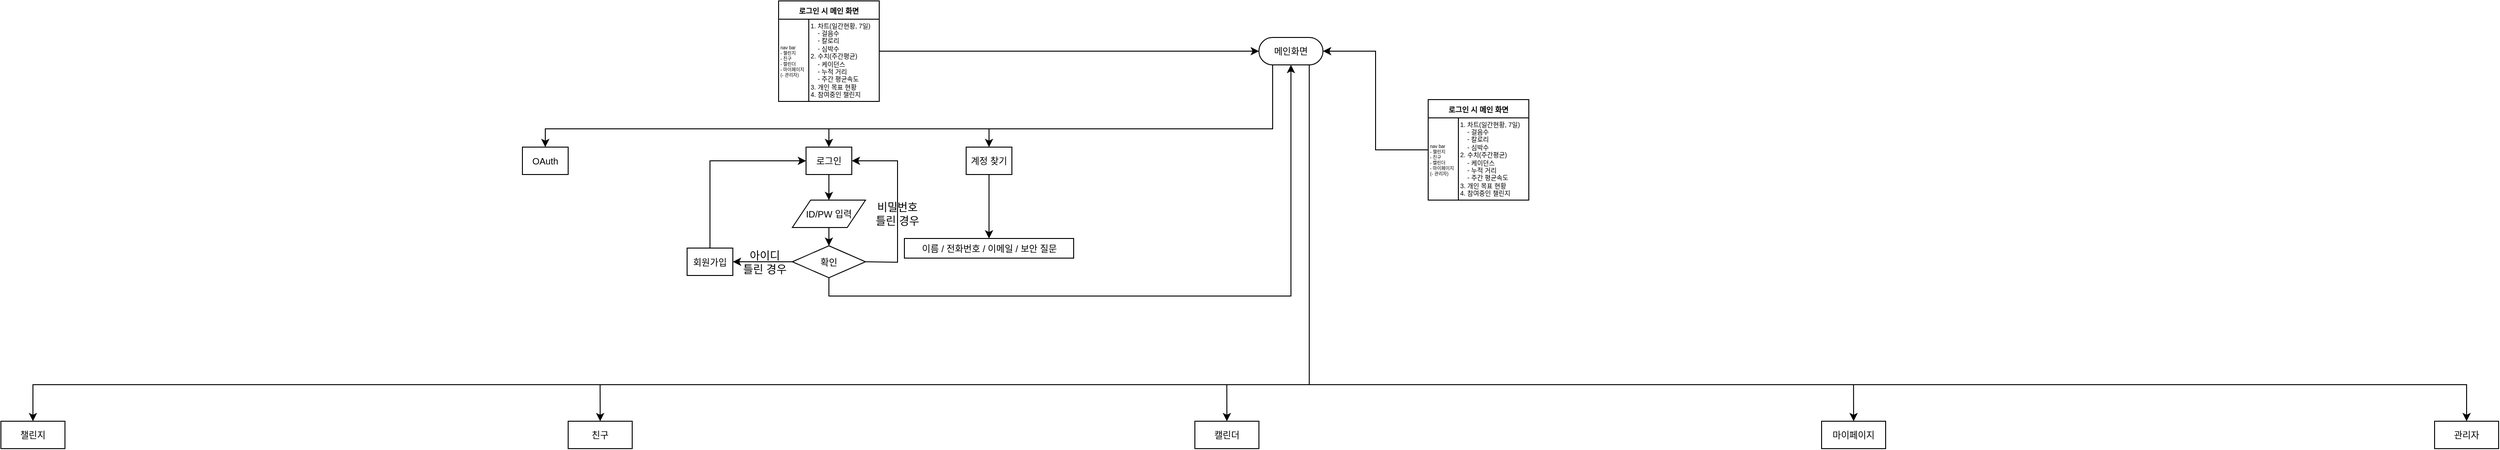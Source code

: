 <mxfile version="24.8.4">
  <diagram id="C5RBs43oDa-KdzZeNtuy" name="Page-1">
    <mxGraphModel dx="2206" dy="1200" grid="1" gridSize="10" guides="1" tooltips="1" connect="1" arrows="1" fold="1" page="1" pageScale="1" pageWidth="3300" pageHeight="4681" math="0" shadow="0">
      <root>
        <mxCell id="WIyWlLk6GJQsqaUBKTNV-0" />
        <mxCell id="WIyWlLk6GJQsqaUBKTNV-1" parent="WIyWlLk6GJQsqaUBKTNV-0" />
        <mxCell id="nzZ4FxFaHw3Rwc8KyCAv-69" style="edgeStyle=orthogonalEdgeStyle;rounded=0;orthogonalLoop=1;jettySize=auto;html=1;exitX=0.5;exitY=0.5;exitDx=0;exitDy=15;exitPerimeter=0;entryX=0.5;entryY=0;entryDx=0;entryDy=0;" edge="1" parent="WIyWlLk6GJQsqaUBKTNV-1" source="nzZ4FxFaHw3Rwc8KyCAv-1" target="nzZ4FxFaHw3Rwc8KyCAv-63">
          <mxGeometry relative="1" as="geometry">
            <Array as="points">
              <mxPoint x="1700" y="90" />
              <mxPoint x="1700" y="160" />
              <mxPoint x="905" y="160" />
            </Array>
          </mxGeometry>
        </mxCell>
        <mxCell id="nzZ4FxFaHw3Rwc8KyCAv-70" style="edgeStyle=orthogonalEdgeStyle;rounded=0;orthogonalLoop=1;jettySize=auto;html=1;entryX=0.5;entryY=0;entryDx=0;entryDy=0;" edge="1" parent="WIyWlLk6GJQsqaUBKTNV-1" source="nzZ4FxFaHw3Rwc8KyCAv-1" target="nzZ4FxFaHw3Rwc8KyCAv-7">
          <mxGeometry relative="1" as="geometry">
            <Array as="points">
              <mxPoint x="1700" y="160" />
              <mxPoint x="1215" y="160" />
            </Array>
          </mxGeometry>
        </mxCell>
        <mxCell id="nzZ4FxFaHw3Rwc8KyCAv-71" style="edgeStyle=orthogonalEdgeStyle;rounded=0;orthogonalLoop=1;jettySize=auto;html=1;entryX=0.5;entryY=0;entryDx=0;entryDy=0;" edge="1" parent="WIyWlLk6GJQsqaUBKTNV-1" source="nzZ4FxFaHw3Rwc8KyCAv-1" target="nzZ4FxFaHw3Rwc8KyCAv-65">
          <mxGeometry relative="1" as="geometry">
            <Array as="points">
              <mxPoint x="1700" y="160" />
              <mxPoint x="1390" y="160" />
            </Array>
          </mxGeometry>
        </mxCell>
        <mxCell id="nzZ4FxFaHw3Rwc8KyCAv-1" value="&lt;span style=&quot;font-size: 10px;&quot;&gt;메인화면&lt;/span&gt;" style="html=1;dashed=0;whiteSpace=wrap;shape=mxgraph.dfd.start" vertex="1" parent="WIyWlLk6GJQsqaUBKTNV-1">
          <mxGeometry x="1685" y="60" width="70" height="30" as="geometry" />
        </mxCell>
        <mxCell id="nzZ4FxFaHw3Rwc8KyCAv-51" style="edgeStyle=orthogonalEdgeStyle;rounded=0;orthogonalLoop=1;jettySize=auto;html=1;exitX=0.5;exitY=0;exitDx=0;exitDy=0;entryX=0;entryY=0.5;entryDx=0;entryDy=0;" edge="1" parent="WIyWlLk6GJQsqaUBKTNV-1" source="nzZ4FxFaHw3Rwc8KyCAv-6" target="nzZ4FxFaHw3Rwc8KyCAv-7">
          <mxGeometry relative="1" as="geometry" />
        </mxCell>
        <mxCell id="nzZ4FxFaHw3Rwc8KyCAv-6" value="&lt;font size=&quot;1&quot;&gt;회원가입&lt;/font&gt;" style="rounded=0;whiteSpace=wrap;html=1;" vertex="1" parent="WIyWlLk6GJQsqaUBKTNV-1">
          <mxGeometry x="1060" y="290.5" width="50" height="30" as="geometry" />
        </mxCell>
        <mxCell id="nzZ4FxFaHw3Rwc8KyCAv-13" value="" style="edgeStyle=orthogonalEdgeStyle;rounded=0;orthogonalLoop=1;jettySize=auto;html=1;" edge="1" parent="WIyWlLk6GJQsqaUBKTNV-1" source="nzZ4FxFaHw3Rwc8KyCAv-7" target="nzZ4FxFaHw3Rwc8KyCAv-12">
          <mxGeometry relative="1" as="geometry" />
        </mxCell>
        <mxCell id="nzZ4FxFaHw3Rwc8KyCAv-7" value="&lt;font size=&quot;1&quot;&gt;로그인&lt;/font&gt;" style="rounded=0;whiteSpace=wrap;html=1;" vertex="1" parent="WIyWlLk6GJQsqaUBKTNV-1">
          <mxGeometry x="1190" y="180" width="50" height="30" as="geometry" />
        </mxCell>
        <mxCell id="nzZ4FxFaHw3Rwc8KyCAv-17" value="" style="edgeStyle=orthogonalEdgeStyle;rounded=0;orthogonalLoop=1;jettySize=auto;html=1;" edge="1" parent="WIyWlLk6GJQsqaUBKTNV-1" source="nzZ4FxFaHw3Rwc8KyCAv-12" target="nzZ4FxFaHw3Rwc8KyCAv-16">
          <mxGeometry relative="1" as="geometry" />
        </mxCell>
        <mxCell id="nzZ4FxFaHw3Rwc8KyCAv-12" value="&lt;font size=&quot;1&quot;&gt;ID/PW 입력&lt;/font&gt;" style="shape=parallelogram;perimeter=parallelogramPerimeter;whiteSpace=wrap;html=1;fixedSize=1;" vertex="1" parent="WIyWlLk6GJQsqaUBKTNV-1">
          <mxGeometry x="1175" y="238" width="80" height="30" as="geometry" />
        </mxCell>
        <mxCell id="nzZ4FxFaHw3Rwc8KyCAv-14" value="" style="endArrow=classic;html=1;rounded=0;entryX=1;entryY=0.5;entryDx=0;entryDy=0;exitX=1;exitY=0.5;exitDx=0;exitDy=0;" edge="1" parent="WIyWlLk6GJQsqaUBKTNV-1" source="nzZ4FxFaHw3Rwc8KyCAv-16" target="nzZ4FxFaHw3Rwc8KyCAv-7">
          <mxGeometry width="50" height="50" relative="1" as="geometry">
            <mxPoint x="1754" y="189" as="sourcePoint" />
            <mxPoint x="1724" y="188" as="targetPoint" />
            <Array as="points">
              <mxPoint x="1290" y="306" />
              <mxPoint x="1290" y="195" />
            </Array>
          </mxGeometry>
        </mxCell>
        <mxCell id="nzZ4FxFaHw3Rwc8KyCAv-15" value="비밀번호&lt;div&gt;틀린 경우&lt;/div&gt;" style="text;html=1;align=center;verticalAlign=middle;whiteSpace=wrap;rounded=0;" vertex="1" parent="WIyWlLk6GJQsqaUBKTNV-1">
          <mxGeometry x="1260" y="238" width="60" height="30" as="geometry" />
        </mxCell>
        <mxCell id="nzZ4FxFaHw3Rwc8KyCAv-50" style="edgeStyle=orthogonalEdgeStyle;rounded=0;orthogonalLoop=1;jettySize=auto;html=1;exitX=0;exitY=0.5;exitDx=0;exitDy=0;entryX=1;entryY=0.5;entryDx=0;entryDy=0;" edge="1" parent="WIyWlLk6GJQsqaUBKTNV-1" source="nzZ4FxFaHw3Rwc8KyCAv-16" target="nzZ4FxFaHw3Rwc8KyCAv-6">
          <mxGeometry relative="1" as="geometry" />
        </mxCell>
        <mxCell id="nzZ4FxFaHw3Rwc8KyCAv-56" style="edgeStyle=orthogonalEdgeStyle;rounded=0;orthogonalLoop=1;jettySize=auto;html=1;exitX=0.5;exitY=1;exitDx=0;exitDy=0;entryX=0.5;entryY=0.5;entryDx=0;entryDy=15;entryPerimeter=0;" edge="1" parent="WIyWlLk6GJQsqaUBKTNV-1" source="nzZ4FxFaHw3Rwc8KyCAv-16" target="nzZ4FxFaHw3Rwc8KyCAv-1">
          <mxGeometry relative="1" as="geometry">
            <mxPoint x="1720" y="92" as="targetPoint" />
            <Array as="points">
              <mxPoint x="1215" y="343" />
              <mxPoint x="1720" y="343" />
            </Array>
          </mxGeometry>
        </mxCell>
        <mxCell id="nzZ4FxFaHw3Rwc8KyCAv-16" value="&lt;font size=&quot;1&quot;&gt;확인&lt;/font&gt;" style="rhombus;whiteSpace=wrap;html=1;" vertex="1" parent="WIyWlLk6GJQsqaUBKTNV-1">
          <mxGeometry x="1175" y="288" width="80" height="35" as="geometry" />
        </mxCell>
        <mxCell id="nzZ4FxFaHw3Rwc8KyCAv-19" value="아이디&lt;div&gt;틀린 경우&lt;/div&gt;" style="text;html=1;align=center;verticalAlign=middle;whiteSpace=wrap;rounded=0;" vertex="1" parent="WIyWlLk6GJQsqaUBKTNV-1">
          <mxGeometry x="1115" y="290.5" width="60" height="30" as="geometry" />
        </mxCell>
        <mxCell id="nzZ4FxFaHw3Rwc8KyCAv-26" value="" style="edgeStyle=orthogonalEdgeStyle;rounded=0;orthogonalLoop=1;jettySize=auto;html=1;entryX=1;entryY=0.5;entryDx=0;entryDy=0;entryPerimeter=0;" edge="1" parent="WIyWlLk6GJQsqaUBKTNV-1" source="nzZ4FxFaHw3Rwc8KyCAv-22" target="nzZ4FxFaHw3Rwc8KyCAv-1">
          <mxGeometry relative="1" as="geometry" />
        </mxCell>
        <mxCell id="nzZ4FxFaHw3Rwc8KyCAv-22" value="&lt;font style=&quot;font-size: 8px;&quot;&gt;로그인 시 메인 화면&lt;/font&gt;" style="swimlane;whiteSpace=wrap;html=1;startSize=20;" vertex="1" parent="WIyWlLk6GJQsqaUBKTNV-1">
          <mxGeometry x="1870" y="128" width="110" height="110" as="geometry" />
        </mxCell>
        <mxCell id="nzZ4FxFaHw3Rwc8KyCAv-23" value="&lt;font style=&quot;font-size: 7px;&quot;&gt;1. 차트(일간현황, 7일)&lt;/font&gt;&lt;div style=&quot;font-size: 7px;&quot;&gt;&lt;font style=&quot;font-size: 7px;&quot;&gt;&amp;nbsp; &amp;nbsp; - 걸음수&lt;/font&gt;&lt;/div&gt;&lt;div style=&quot;font-size: 7px;&quot;&gt;&lt;font style=&quot;font-size: 7px;&quot;&gt;&amp;nbsp; &amp;nbsp; - 칼로리&lt;/font&gt;&lt;/div&gt;&lt;div style=&quot;font-size: 7px;&quot;&gt;&lt;font style=&quot;font-size: 7px;&quot;&gt;&amp;nbsp; &amp;nbsp; - 심박수&lt;/font&gt;&lt;/div&gt;&lt;div style=&quot;font-size: 7px;&quot;&gt;&lt;font style=&quot;font-size: 7px;&quot;&gt;2. 수치(주간평균)&lt;/font&gt;&lt;/div&gt;&lt;div style=&quot;font-size: 7px;&quot;&gt;&lt;font style=&quot;font-size: 7px;&quot;&gt;&amp;nbsp; &amp;nbsp; - 케이던스&lt;/font&gt;&lt;/div&gt;&lt;div style=&quot;font-size: 7px;&quot;&gt;&lt;font style=&quot;font-size: 7px;&quot;&gt;&amp;nbsp; &amp;nbsp; - 누적 거리&lt;/font&gt;&lt;/div&gt;&lt;div style=&quot;font-size: 7px;&quot;&gt;&lt;font style=&quot;font-size: 7px;&quot;&gt;&amp;nbsp; &amp;nbsp; - 주간 평균속도&lt;/font&gt;&lt;/div&gt;&lt;div style=&quot;font-size: 7px;&quot;&gt;&lt;font style=&quot;font-size: 7px;&quot;&gt;3. 개인 목표 현황&lt;/font&gt;&lt;/div&gt;&lt;div style=&quot;font-size: 7px;&quot;&gt;&lt;font style=&quot;font-size: 7px;&quot;&gt;4. 참여중인 챌린지&lt;/font&gt;&lt;/div&gt;" style="text;html=1;align=left;verticalAlign=middle;whiteSpace=wrap;rounded=0;fontSize=7;" vertex="1" parent="nzZ4FxFaHw3Rwc8KyCAv-22">
          <mxGeometry x="33" y="23.5" width="80" height="82.5" as="geometry" />
        </mxCell>
        <mxCell id="nzZ4FxFaHw3Rwc8KyCAv-27" value="" style="endArrow=none;html=1;rounded=0;" edge="1" parent="nzZ4FxFaHw3Rwc8KyCAv-22">
          <mxGeometry width="50" height="50" relative="1" as="geometry">
            <mxPoint x="33" y="110" as="sourcePoint" />
            <mxPoint x="33" y="20" as="targetPoint" />
          </mxGeometry>
        </mxCell>
        <mxCell id="nzZ4FxFaHw3Rwc8KyCAv-28" value="nav bar&lt;div style=&quot;font-size: 5px;&quot;&gt;- 챌린지&lt;/div&gt;&lt;div style=&quot;font-size: 5px;&quot;&gt;- 친구&lt;/div&gt;&lt;div style=&quot;font-size: 5px;&quot;&gt;- 캘린더&lt;/div&gt;&lt;div style=&quot;font-size: 5px;&quot;&gt;- 마이페이지&lt;/div&gt;&lt;div style=&quot;font-size: 5px;&quot;&gt;(- 관리자)&lt;/div&gt;" style="text;html=1;align=left;verticalAlign=middle;whiteSpace=wrap;rounded=0;fontSize=5;" vertex="1" parent="nzZ4FxFaHw3Rwc8KyCAv-22">
          <mxGeometry y="49.75" width="47" height="30" as="geometry" />
        </mxCell>
        <mxCell id="nzZ4FxFaHw3Rwc8KyCAv-43" value="" style="endArrow=classic;html=1;rounded=0;entryX=0.5;entryY=0;entryDx=0;entryDy=0;" edge="1" parent="WIyWlLk6GJQsqaUBKTNV-1" target="nzZ4FxFaHw3Rwc8KyCAv-77">
          <mxGeometry width="50" height="50" relative="1" as="geometry">
            <mxPoint x="964.9" y="440" as="sourcePoint" />
            <mxPoint x="964.9" y="467" as="targetPoint" />
          </mxGeometry>
        </mxCell>
        <mxCell id="nzZ4FxFaHw3Rwc8KyCAv-44" value="" style="endArrow=classic;html=1;rounded=0;entryX=0.5;entryY=0;entryDx=0;entryDy=0;" edge="1" parent="WIyWlLk6GJQsqaUBKTNV-1" target="nzZ4FxFaHw3Rwc8KyCAv-78">
          <mxGeometry width="50" height="50" relative="1" as="geometry">
            <mxPoint x="1649.9" y="440" as="sourcePoint" />
            <mxPoint x="1649.9" y="467" as="targetPoint" />
          </mxGeometry>
        </mxCell>
        <mxCell id="nzZ4FxFaHw3Rwc8KyCAv-45" value="" style="endArrow=classic;html=1;rounded=0;entryX=0.5;entryY=0;entryDx=0;entryDy=0;" edge="1" parent="WIyWlLk6GJQsqaUBKTNV-1" target="nzZ4FxFaHw3Rwc8KyCAv-79">
          <mxGeometry width="50" height="50" relative="1" as="geometry">
            <mxPoint x="2334.9" y="440" as="sourcePoint" />
            <mxPoint x="2334.9" y="467" as="targetPoint" />
          </mxGeometry>
        </mxCell>
        <mxCell id="nzZ4FxFaHw3Rwc8KyCAv-52" value="&lt;font style=&quot;font-size: 8px;&quot;&gt;로그인 시 메인 화면&lt;/font&gt;" style="swimlane;whiteSpace=wrap;html=1;startSize=20;" vertex="1" parent="WIyWlLk6GJQsqaUBKTNV-1">
          <mxGeometry x="1160" y="20" width="110" height="110" as="geometry" />
        </mxCell>
        <mxCell id="nzZ4FxFaHw3Rwc8KyCAv-53" value="&lt;font style=&quot;font-size: 7px;&quot;&gt;1. 차트(일간현황, 7일)&lt;/font&gt;&lt;div style=&quot;font-size: 7px;&quot;&gt;&lt;font style=&quot;font-size: 7px;&quot;&gt;&amp;nbsp; &amp;nbsp; - 걸음수&lt;/font&gt;&lt;/div&gt;&lt;div style=&quot;font-size: 7px;&quot;&gt;&lt;font style=&quot;font-size: 7px;&quot;&gt;&amp;nbsp; &amp;nbsp; - 칼로리&lt;/font&gt;&lt;/div&gt;&lt;div style=&quot;font-size: 7px;&quot;&gt;&lt;font style=&quot;font-size: 7px;&quot;&gt;&amp;nbsp; &amp;nbsp; - 심박수&lt;/font&gt;&lt;/div&gt;&lt;div style=&quot;font-size: 7px;&quot;&gt;&lt;font style=&quot;font-size: 7px;&quot;&gt;2. 수치(주간평균)&lt;/font&gt;&lt;/div&gt;&lt;div style=&quot;font-size: 7px;&quot;&gt;&lt;font style=&quot;font-size: 7px;&quot;&gt;&amp;nbsp; &amp;nbsp; - 케이던스&lt;/font&gt;&lt;/div&gt;&lt;div style=&quot;font-size: 7px;&quot;&gt;&lt;font style=&quot;font-size: 7px;&quot;&gt;&amp;nbsp; &amp;nbsp; - 누적 거리&lt;/font&gt;&lt;/div&gt;&lt;div style=&quot;font-size: 7px;&quot;&gt;&lt;font style=&quot;font-size: 7px;&quot;&gt;&amp;nbsp; &amp;nbsp; - 주간 평균속도&lt;/font&gt;&lt;/div&gt;&lt;div style=&quot;font-size: 7px;&quot;&gt;&lt;font style=&quot;font-size: 7px;&quot;&gt;3. 개인 목표 현황&lt;/font&gt;&lt;/div&gt;&lt;div style=&quot;font-size: 7px;&quot;&gt;&lt;font style=&quot;font-size: 7px;&quot;&gt;4. 참여중인 챌린지&lt;/font&gt;&lt;/div&gt;" style="text;html=1;align=left;verticalAlign=middle;whiteSpace=wrap;rounded=0;fontSize=7;" vertex="1" parent="nzZ4FxFaHw3Rwc8KyCAv-52">
          <mxGeometry x="33" y="23.5" width="80" height="82.5" as="geometry" />
        </mxCell>
        <mxCell id="nzZ4FxFaHw3Rwc8KyCAv-54" value="" style="endArrow=none;html=1;rounded=0;" edge="1" parent="nzZ4FxFaHw3Rwc8KyCAv-52">
          <mxGeometry width="50" height="50" relative="1" as="geometry">
            <mxPoint x="33" y="110" as="sourcePoint" />
            <mxPoint x="33" y="20" as="targetPoint" />
          </mxGeometry>
        </mxCell>
        <mxCell id="nzZ4FxFaHw3Rwc8KyCAv-55" value="nav bar&lt;div style=&quot;font-size: 5px;&quot;&gt;- 챌린지&lt;/div&gt;&lt;div style=&quot;font-size: 5px;&quot;&gt;- 친구&lt;/div&gt;&lt;div style=&quot;font-size: 5px;&quot;&gt;- 캘린더&lt;/div&gt;&lt;div style=&quot;font-size: 5px;&quot;&gt;- 마이페이지&lt;/div&gt;&lt;div style=&quot;font-size: 5px;&quot;&gt;(- 관리자)&lt;/div&gt;" style="text;html=1;align=left;verticalAlign=middle;whiteSpace=wrap;rounded=0;fontSize=5;" vertex="1" parent="nzZ4FxFaHw3Rwc8KyCAv-52">
          <mxGeometry y="49.75" width="47" height="30" as="geometry" />
        </mxCell>
        <mxCell id="nzZ4FxFaHw3Rwc8KyCAv-61" style="edgeStyle=orthogonalEdgeStyle;rounded=0;orthogonalLoop=1;jettySize=auto;html=1;entryX=0;entryY=0.5;entryDx=0;entryDy=0;entryPerimeter=0;" edge="1" parent="WIyWlLk6GJQsqaUBKTNV-1" source="nzZ4FxFaHw3Rwc8KyCAv-52" target="nzZ4FxFaHw3Rwc8KyCAv-1">
          <mxGeometry relative="1" as="geometry" />
        </mxCell>
        <mxCell id="nzZ4FxFaHw3Rwc8KyCAv-63" value="&lt;font size=&quot;1&quot;&gt;OAuth&lt;/font&gt;" style="rounded=0;whiteSpace=wrap;html=1;" vertex="1" parent="WIyWlLk6GJQsqaUBKTNV-1">
          <mxGeometry x="880" y="180" width="50" height="30" as="geometry" />
        </mxCell>
        <mxCell id="nzZ4FxFaHw3Rwc8KyCAv-68" style="edgeStyle=orthogonalEdgeStyle;rounded=0;orthogonalLoop=1;jettySize=auto;html=1;exitX=0.5;exitY=1;exitDx=0;exitDy=0;entryX=0.5;entryY=0;entryDx=0;entryDy=0;" edge="1" parent="WIyWlLk6GJQsqaUBKTNV-1" source="nzZ4FxFaHw3Rwc8KyCAv-65" target="nzZ4FxFaHw3Rwc8KyCAv-66">
          <mxGeometry relative="1" as="geometry" />
        </mxCell>
        <mxCell id="nzZ4FxFaHw3Rwc8KyCAv-65" value="&lt;font size=&quot;1&quot;&gt;계정 찾기&lt;/font&gt;" style="rounded=0;whiteSpace=wrap;html=1;" vertex="1" parent="WIyWlLk6GJQsqaUBKTNV-1">
          <mxGeometry x="1365" y="180" width="50" height="30" as="geometry" />
        </mxCell>
        <mxCell id="nzZ4FxFaHw3Rwc8KyCAv-66" value="&lt;font size=&quot;1&quot;&gt;이름 / 전화번호 / 이메일 / 보안 질문&lt;/font&gt;" style="rounded=0;whiteSpace=wrap;html=1;" vertex="1" parent="WIyWlLk6GJQsqaUBKTNV-1">
          <mxGeometry x="1297.5" y="280" width="185" height="21.5" as="geometry" />
        </mxCell>
        <mxCell id="nzZ4FxFaHw3Rwc8KyCAv-72" style="edgeStyle=orthogonalEdgeStyle;rounded=0;orthogonalLoop=1;jettySize=auto;html=1;entryX=0.5;entryY=0.5;entryDx=0;entryDy=-15;entryPerimeter=0;" edge="1" parent="WIyWlLk6GJQsqaUBKTNV-1" source="nzZ4FxFaHw3Rwc8KyCAv-1">
          <mxGeometry relative="1" as="geometry">
            <mxPoint x="345" y="480" as="targetPoint" />
            <Array as="points">
              <mxPoint x="1740" y="440" />
              <mxPoint x="345" y="440" />
            </Array>
          </mxGeometry>
        </mxCell>
        <mxCell id="nzZ4FxFaHw3Rwc8KyCAv-73" style="edgeStyle=orthogonalEdgeStyle;rounded=0;orthogonalLoop=1;jettySize=auto;html=1;entryX=0.5;entryY=0;entryDx=0;entryDy=0;" edge="1" parent="WIyWlLk6GJQsqaUBKTNV-1" source="nzZ4FxFaHw3Rwc8KyCAv-1" target="nzZ4FxFaHw3Rwc8KyCAv-80">
          <mxGeometry relative="1" as="geometry">
            <mxPoint x="3005" y="467" as="targetPoint" />
            <Array as="points">
              <mxPoint x="1740" y="440" />
              <mxPoint x="3005" y="440" />
            </Array>
          </mxGeometry>
        </mxCell>
        <mxCell id="nzZ4FxFaHw3Rwc8KyCAv-76" value="챌린지" style="rounded=0;whiteSpace=wrap;html=1;fontSize=10;" vertex="1" parent="WIyWlLk6GJQsqaUBKTNV-1">
          <mxGeometry x="310" y="480" width="70" height="30" as="geometry" />
        </mxCell>
        <mxCell id="nzZ4FxFaHw3Rwc8KyCAv-77" value="친구" style="rounded=0;whiteSpace=wrap;html=1;fontSize=10;" vertex="1" parent="WIyWlLk6GJQsqaUBKTNV-1">
          <mxGeometry x="930" y="480" width="70" height="30" as="geometry" />
        </mxCell>
        <mxCell id="nzZ4FxFaHw3Rwc8KyCAv-78" value="캘린더" style="rounded=0;whiteSpace=wrap;html=1;fontSize=10;" vertex="1" parent="WIyWlLk6GJQsqaUBKTNV-1">
          <mxGeometry x="1615" y="480" width="70" height="30" as="geometry" />
        </mxCell>
        <mxCell id="nzZ4FxFaHw3Rwc8KyCAv-79" value="마이페이지" style="rounded=0;whiteSpace=wrap;html=1;fontSize=10;" vertex="1" parent="WIyWlLk6GJQsqaUBKTNV-1">
          <mxGeometry x="2300" y="480" width="70" height="30" as="geometry" />
        </mxCell>
        <mxCell id="nzZ4FxFaHw3Rwc8KyCAv-80" value="관리자" style="rounded=0;whiteSpace=wrap;html=1;fontSize=10;" vertex="1" parent="WIyWlLk6GJQsqaUBKTNV-1">
          <mxGeometry x="2970" y="480" width="70" height="30" as="geometry" />
        </mxCell>
      </root>
    </mxGraphModel>
  </diagram>
</mxfile>
